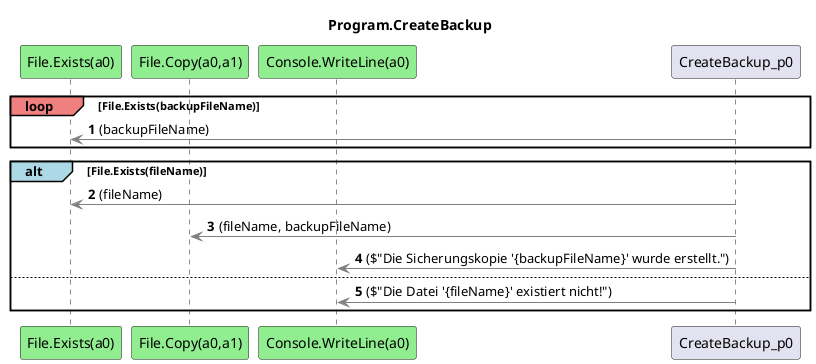 @startuml Program.CreateBackup
title Program.CreateBackup
participant "File.Exists(a0)" as File_Exists_a0 #LightGreen
participant "File.Copy(a0,a1)" as File_Copy_a0_a1 #LightGreen
participant "Console.WriteLine(a0)" as Console_WriteLine_a0 #LightGreen
autonumber
loop#LightCoral File.Exists(backupFileName)
    CreateBackup_p0 -[#grey]> File_Exists_a0 : (backupFileName)
end
alt#LightBlue File.Exists(fileName)
    CreateBackup_p0 -[#grey]> File_Exists_a0 : (fileName)
    CreateBackup_p0 -[#grey]> File_Copy_a0_a1 : (fileName, backupFileName)
    CreateBackup_p0 -[#grey]> Console_WriteLine_a0 : ($"Die Sicherungskopie '{backupFileName}' wurde erstellt.")
    else
        CreateBackup_p0 -[#grey]> Console_WriteLine_a0 : ($"Die Datei '{fileName}' existiert nicht!")
end
@enduml
